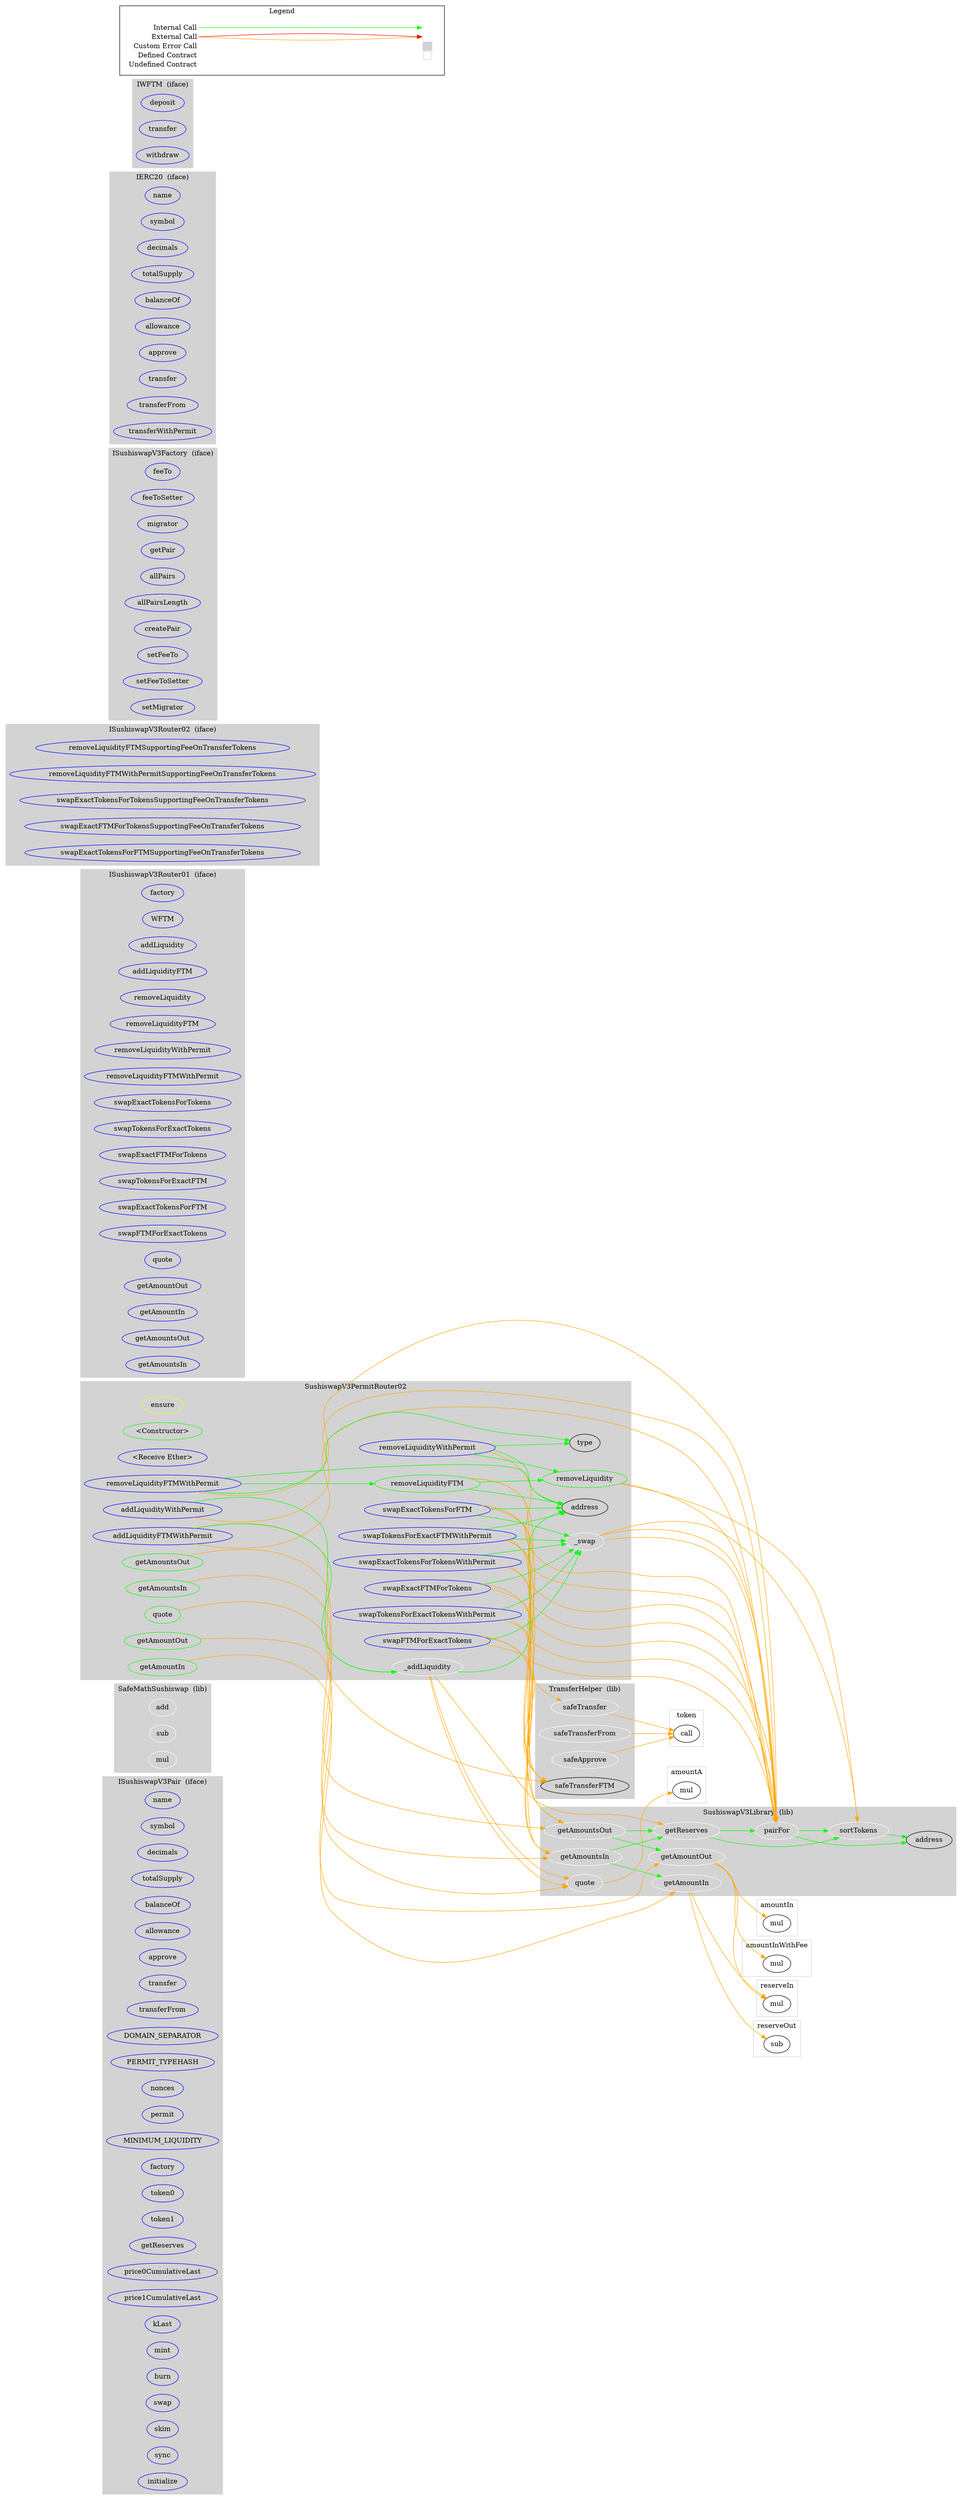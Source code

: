 digraph G {
  graph [ ratio = "auto", page = "100", compound =true ];
subgraph "clusterISushiswapV3Pair" {
  graph [ label = "ISushiswapV3Pair  (iface)", color = "lightgray", style = "filled", bgcolor = "lightgray" ];
  "ISushiswapV3Pair.name" [ label = "name", color = "blue" ];
  "ISushiswapV3Pair.symbol" [ label = "symbol", color = "blue" ];
  "ISushiswapV3Pair.decimals" [ label = "decimals", color = "blue" ];
  "ISushiswapV3Pair.totalSupply" [ label = "totalSupply", color = "blue" ];
  "ISushiswapV3Pair.balanceOf" [ label = "balanceOf", color = "blue" ];
  "ISushiswapV3Pair.allowance" [ label = "allowance", color = "blue" ];
  "ISushiswapV3Pair.approve" [ label = "approve", color = "blue" ];
  "ISushiswapV3Pair.transfer" [ label = "transfer", color = "blue" ];
  "ISushiswapV3Pair.transferFrom" [ label = "transferFrom", color = "blue" ];
  "ISushiswapV3Pair.DOMAIN_SEPARATOR" [ label = "DOMAIN_SEPARATOR", color = "blue" ];
  "ISushiswapV3Pair.PERMIT_TYPEHASH" [ label = "PERMIT_TYPEHASH", color = "blue" ];
  "ISushiswapV3Pair.nonces" [ label = "nonces", color = "blue" ];
  "ISushiswapV3Pair.permit" [ label = "permit", color = "blue" ];
  "ISushiswapV3Pair.MINIMUM_LIQUIDITY" [ label = "MINIMUM_LIQUIDITY", color = "blue" ];
  "ISushiswapV3Pair.factory" [ label = "factory", color = "blue" ];
  "ISushiswapV3Pair.token0" [ label = "token0", color = "blue" ];
  "ISushiswapV3Pair.token1" [ label = "token1", color = "blue" ];
  "ISushiswapV3Pair.getReserves" [ label = "getReserves", color = "blue" ];
  "ISushiswapV3Pair.price0CumulativeLast" [ label = "price0CumulativeLast", color = "blue" ];
  "ISushiswapV3Pair.price1CumulativeLast" [ label = "price1CumulativeLast", color = "blue" ];
  "ISushiswapV3Pair.kLast" [ label = "kLast", color = "blue" ];
  "ISushiswapV3Pair.mint" [ label = "mint", color = "blue" ];
  "ISushiswapV3Pair.burn" [ label = "burn", color = "blue" ];
  "ISushiswapV3Pair.swap" [ label = "swap", color = "blue" ];
  "ISushiswapV3Pair.skim" [ label = "skim", color = "blue" ];
  "ISushiswapV3Pair.sync" [ label = "sync", color = "blue" ];
  "ISushiswapV3Pair.initialize" [ label = "initialize", color = "blue" ];
}

subgraph "clusterSafeMathSushiswap" {
  graph [ label = "SafeMathSushiswap  (lib)", color = "lightgray", style = "filled", bgcolor = "lightgray" ];
  "SafeMathSushiswap.add" [ label = "add", color = "white" ];
  "SafeMathSushiswap.sub" [ label = "sub", color = "white" ];
  "SafeMathSushiswap.mul" [ label = "mul", color = "white" ];
}

subgraph "clusterSushiswapV3Library" {
  graph [ label = "SushiswapV3Library  (lib)", color = "lightgray", style = "filled", bgcolor = "lightgray" ];
  "SushiswapV3Library.sortTokens" [ label = "sortTokens", color = "white" ];
  "SushiswapV3Library.pairFor" [ label = "pairFor", color = "white" ];
  "SushiswapV3Library.getReserves" [ label = "getReserves", color = "white" ];
  "SushiswapV3Library.quote" [ label = "quote", color = "white" ];
  "SushiswapV3Library.getAmountOut" [ label = "getAmountOut", color = "white" ];
  "SushiswapV3Library.getAmountIn" [ label = "getAmountIn", color = "white" ];
  "SushiswapV3Library.getAmountsOut" [ label = "getAmountsOut", color = "white" ];
  "SushiswapV3Library.getAmountsIn" [ label = "getAmountsIn", color = "white" ];
  "SushiswapV3Library.address" [ label = "address" ];
}

subgraph "clusterTransferHelper" {
  graph [ label = "TransferHelper  (lib)", color = "lightgray", style = "filled", bgcolor = "lightgray" ];
  "TransferHelper.safeApprove" [ label = "safeApprove", color = "white" ];
  "TransferHelper.safeTransfer" [ label = "safeTransfer", color = "white" ];
  "TransferHelper.safeTransferFrom" [ label = "safeTransferFrom", color = "white" ];
  "TransferHelper.safeTransferFTM" [ label = "safeTransferFTM" ];
}

subgraph "clusterISushiswapV3Router01" {
  graph [ label = "ISushiswapV3Router01  (iface)", color = "lightgray", style = "filled", bgcolor = "lightgray" ];
  "ISushiswapV3Router01.factory" [ label = "factory", color = "blue" ];
  "ISushiswapV3Router01.WFTM" [ label = "WFTM", color = "blue" ];
  "ISushiswapV3Router01.addLiquidity" [ label = "addLiquidity", color = "blue" ];
  "ISushiswapV3Router01.addLiquidityFTM" [ label = "addLiquidityFTM", color = "blue" ];
  "ISushiswapV3Router01.removeLiquidity" [ label = "removeLiquidity", color = "blue" ];
  "ISushiswapV3Router01.removeLiquidityFTM" [ label = "removeLiquidityFTM", color = "blue" ];
  "ISushiswapV3Router01.removeLiquidityWithPermit" [ label = "removeLiquidityWithPermit", color = "blue" ];
  "ISushiswapV3Router01.removeLiquidityFTMWithPermit" [ label = "removeLiquidityFTMWithPermit", color = "blue" ];
  "ISushiswapV3Router01.swapExactTokensForTokens" [ label = "swapExactTokensForTokens", color = "blue" ];
  "ISushiswapV3Router01.swapTokensForExactTokens" [ label = "swapTokensForExactTokens", color = "blue" ];
  "ISushiswapV3Router01.swapExactFTMForTokens" [ label = "swapExactFTMForTokens", color = "blue" ];
  "ISushiswapV3Router01.swapTokensForExactFTM" [ label = "swapTokensForExactFTM", color = "blue" ];
  "ISushiswapV3Router01.swapExactTokensForFTM" [ label = "swapExactTokensForFTM", color = "blue" ];
  "ISushiswapV3Router01.swapFTMForExactTokens" [ label = "swapFTMForExactTokens", color = "blue" ];
  "ISushiswapV3Router01.quote" [ label = "quote", color = "blue" ];
  "ISushiswapV3Router01.getAmountOut" [ label = "getAmountOut", color = "blue" ];
  "ISushiswapV3Router01.getAmountIn" [ label = "getAmountIn", color = "blue" ];
  "ISushiswapV3Router01.getAmountsOut" [ label = "getAmountsOut", color = "blue" ];
  "ISushiswapV3Router01.getAmountsIn" [ label = "getAmountsIn", color = "blue" ];
}

subgraph "clusterISushiswapV3Router02" {
  graph [ label = "ISushiswapV3Router02  (iface)", color = "lightgray", style = "filled", bgcolor = "lightgray" ];
  "ISushiswapV3Router02.removeLiquidityFTMSupportingFeeOnTransferTokens" [ label = "removeLiquidityFTMSupportingFeeOnTransferTokens", color = "blue" ];
  "ISushiswapV3Router02.removeLiquidityFTMWithPermitSupportingFeeOnTransferTokens" [ label = "removeLiquidityFTMWithPermitSupportingFeeOnTransferTokens", color = "blue" ];
  "ISushiswapV3Router02.swapExactTokensForTokensSupportingFeeOnTransferTokens" [ label = "swapExactTokensForTokensSupportingFeeOnTransferTokens", color = "blue" ];
  "ISushiswapV3Router02.swapExactFTMForTokensSupportingFeeOnTransferTokens" [ label = "swapExactFTMForTokensSupportingFeeOnTransferTokens", color = "blue" ];
  "ISushiswapV3Router02.swapExactTokensForFTMSupportingFeeOnTransferTokens" [ label = "swapExactTokensForFTMSupportingFeeOnTransferTokens", color = "blue" ];
}

subgraph "clusterISushiswapV3Factory" {
  graph [ label = "ISushiswapV3Factory  (iface)", color = "lightgray", style = "filled", bgcolor = "lightgray" ];
  "ISushiswapV3Factory.feeTo" [ label = "feeTo", color = "blue" ];
  "ISushiswapV3Factory.feeToSetter" [ label = "feeToSetter", color = "blue" ];
  "ISushiswapV3Factory.migrator" [ label = "migrator", color = "blue" ];
  "ISushiswapV3Factory.getPair" [ label = "getPair", color = "blue" ];
  "ISushiswapV3Factory.allPairs" [ label = "allPairs", color = "blue" ];
  "ISushiswapV3Factory.allPairsLength" [ label = "allPairsLength", color = "blue" ];
  "ISushiswapV3Factory.createPair" [ label = "createPair", color = "blue" ];
  "ISushiswapV3Factory.setFeeTo" [ label = "setFeeTo", color = "blue" ];
  "ISushiswapV3Factory.setFeeToSetter" [ label = "setFeeToSetter", color = "blue" ];
  "ISushiswapV3Factory.setMigrator" [ label = "setMigrator", color = "blue" ];
}

subgraph "clusterIERC20" {
  graph [ label = "IERC20  (iface)", color = "lightgray", style = "filled", bgcolor = "lightgray" ];
  "IERC20.name" [ label = "name", color = "blue" ];
  "IERC20.symbol" [ label = "symbol", color = "blue" ];
  "IERC20.decimals" [ label = "decimals", color = "blue" ];
  "IERC20.totalSupply" [ label = "totalSupply", color = "blue" ];
  "IERC20.balanceOf" [ label = "balanceOf", color = "blue" ];
  "IERC20.allowance" [ label = "allowance", color = "blue" ];
  "IERC20.approve" [ label = "approve", color = "blue" ];
  "IERC20.transfer" [ label = "transfer", color = "blue" ];
  "IERC20.transferFrom" [ label = "transferFrom", color = "blue" ];
  "IERC20.transferWithPermit" [ label = "transferWithPermit", color = "blue" ];
}

subgraph "clusterIWFTM" {
  graph [ label = "IWFTM  (iface)", color = "lightgray", style = "filled", bgcolor = "lightgray" ];
  "IWFTM.deposit" [ label = "deposit", color = "blue" ];
  "IWFTM.transfer" [ label = "transfer", color = "blue" ];
  "IWFTM.withdraw" [ label = "withdraw", color = "blue" ];
}

subgraph "clusterSushiswapV3PermitRouter02" {
  graph [ label = "SushiswapV3PermitRouter02", color = "lightgray", style = "filled", bgcolor = "lightgray" ];
  "SushiswapV3PermitRouter02.ensure" [ label = "ensure", color = "yellow" ];
  "SushiswapV3PermitRouter02.<Constructor>" [ label = "<Constructor>", color = "green" ];
  "SushiswapV3PermitRouter02.<Receive Ether>" [ label = "<Receive Ether>", color = "blue" ];
  "SushiswapV3PermitRouter02._addLiquidity" [ label = "_addLiquidity", color = "white" ];
  "SushiswapV3PermitRouter02.addLiquidityWithPermit" [ label = "addLiquidityWithPermit", color = "blue" ];
  "SushiswapV3PermitRouter02.addLiquidityFTMWithPermit" [ label = "addLiquidityFTMWithPermit", color = "blue" ];
  "SushiswapV3PermitRouter02.removeLiquidity" [ label = "removeLiquidity", color = "green" ];
  "SushiswapV3PermitRouter02.removeLiquidityFTM" [ label = "removeLiquidityFTM", color = "green" ];
  "SushiswapV3PermitRouter02.removeLiquidityWithPermit" [ label = "removeLiquidityWithPermit", color = "blue" ];
  "SushiswapV3PermitRouter02.removeLiquidityFTMWithPermit" [ label = "removeLiquidityFTMWithPermit", color = "blue" ];
  "SushiswapV3PermitRouter02._swap" [ label = "_swap", color = "white" ];
  "SushiswapV3PermitRouter02.swapExactTokensForTokensWithPermit" [ label = "swapExactTokensForTokensWithPermit", color = "blue" ];
  "SushiswapV3PermitRouter02.swapTokensForExactTokensWithPermit" [ label = "swapTokensForExactTokensWithPermit", color = "blue" ];
  "SushiswapV3PermitRouter02.swapExactFTMForTokens" [ label = "swapExactFTMForTokens", color = "blue" ];
  "SushiswapV3PermitRouter02.swapTokensForExactFTMWithPermit" [ label = "swapTokensForExactFTMWithPermit", color = "blue" ];
  "SushiswapV3PermitRouter02.swapExactTokensForFTM" [ label = "swapExactTokensForFTM", color = "blue" ];
  "SushiswapV3PermitRouter02.swapFTMForExactTokens" [ label = "swapFTMForExactTokens", color = "blue" ];
  "SushiswapV3PermitRouter02.quote" [ label = "quote", color = "green" ];
  "SushiswapV3PermitRouter02.getAmountOut" [ label = "getAmountOut", color = "green" ];
  "SushiswapV3PermitRouter02.getAmountIn" [ label = "getAmountIn", color = "green" ];
  "SushiswapV3PermitRouter02.getAmountsOut" [ label = "getAmountsOut", color = "green" ];
  "SushiswapV3PermitRouter02.getAmountsIn" [ label = "getAmountsIn", color = "green" ];
  "SushiswapV3PermitRouter02.address" [ label = "address" ];
  "SushiswapV3PermitRouter02.type" [ label = "type" ];
}

subgraph "clusteramountA" {
  graph [ label = "amountA", color = "lightgray" ];
  "amountA.mul" [ label = "mul" ];
}

subgraph "clusteramountIn" {
  graph [ label = "amountIn", color = "lightgray" ];
  "amountIn.mul" [ label = "mul" ];
}

subgraph "clusteramountInWithFee" {
  graph [ label = "amountInWithFee", color = "lightgray" ];
  "amountInWithFee.mul" [ label = "mul" ];
}

subgraph "clusterreserveIn" {
  graph [ label = "reserveIn", color = "lightgray" ];
  "reserveIn.mul" [ label = "mul" ];
}

subgraph "clusterreserveOut" {
  graph [ label = "reserveOut", color = "lightgray" ];
  "reserveOut.sub" [ label = "sub" ];
}

subgraph "clustertoken" {
  graph [ label = "token", color = "lightgray" ];
  "token.call" [ label = "call" ];
}

  "SushiswapV3Library.sortTokens";
  "SushiswapV3Library.address";
  "SushiswapV3Library.pairFor";
  "SushiswapV3Library.getReserves";
  "SushiswapV3Library.quote";
  "amountA.mul";
  "SushiswapV3Library.getAmountOut";
  "amountIn.mul";
  "amountInWithFee.mul";
  "reserveIn.mul";
  "SushiswapV3Library.getAmountIn";
  "reserveOut.sub";
  "SushiswapV3Library.getAmountsOut";
  "SushiswapV3Library.getAmountsIn";
  "TransferHelper.safeApprove";
  "token.call";
  "TransferHelper.safeTransfer";
  "TransferHelper.safeTransferFrom";
  "SushiswapV3PermitRouter02._addLiquidity";
  "SushiswapV3PermitRouter02.address";
  "SushiswapV3PermitRouter02.addLiquidityWithPermit";
  "SushiswapV3PermitRouter02.addLiquidityFTMWithPermit";
  "TransferHelper.safeTransferFTM";
  "SushiswapV3PermitRouter02.removeLiquidity";
  "SushiswapV3PermitRouter02.removeLiquidityFTM";
  "SushiswapV3PermitRouter02.removeLiquidityWithPermit";
  "SushiswapV3PermitRouter02.type";
  "SushiswapV3PermitRouter02.removeLiquidityFTMWithPermit";
  "SushiswapV3PermitRouter02._swap";
  "SushiswapV3PermitRouter02.swapExactTokensForTokensWithPermit";
  "SushiswapV3PermitRouter02.swapTokensForExactTokensWithPermit";
  "SushiswapV3PermitRouter02.swapExactFTMForTokens";
  "SushiswapV3PermitRouter02.swapTokensForExactFTMWithPermit";
  "SushiswapV3PermitRouter02.swapExactTokensForFTM";
  "SushiswapV3PermitRouter02.swapFTMForExactTokens";
  "SushiswapV3PermitRouter02.quote";
  "SushiswapV3PermitRouter02.getAmountOut";
  "SushiswapV3PermitRouter02.getAmountIn";
  "SushiswapV3PermitRouter02.getAmountsOut";
  "SushiswapV3PermitRouter02.getAmountsIn";
  "SushiswapV3Library.sortTokens" -> "SushiswapV3Library.address" [ color = "green" ];
  "SushiswapV3Library.pairFor" -> "SushiswapV3Library.sortTokens" [ color = "green" ];
  "SushiswapV3Library.pairFor" -> "SushiswapV3Library.address" [ color = "green" ];
  "SushiswapV3Library.getReserves" -> "SushiswapV3Library.sortTokens" [ color = "green" ];
  "SushiswapV3Library.getReserves" -> "SushiswapV3Library.pairFor" [ color = "green" ];
  "SushiswapV3Library.quote" -> "amountA.mul" [ color = "orange" ];
  "SushiswapV3Library.getAmountOut" -> "amountIn.mul" [ color = "orange" ];
  "SushiswapV3Library.getAmountOut" -> "amountInWithFee.mul" [ color = "orange" ];
  "SushiswapV3Library.getAmountOut" -> "reserveIn.mul" [ color = "orange" ];
  "SushiswapV3Library.getAmountIn" -> "reserveIn.mul" [ color = "orange" ];
  "SushiswapV3Library.getAmountIn" -> "reserveOut.sub" [ color = "orange" ];
  "SushiswapV3Library.getAmountsOut" -> "SushiswapV3Library.getReserves" [ color = "green" ];
  "SushiswapV3Library.getAmountsOut" -> "SushiswapV3Library.getAmountOut" [ color = "green" ];
  "SushiswapV3Library.getAmountsIn" -> "SushiswapV3Library.getReserves" [ color = "green" ];
  "SushiswapV3Library.getAmountsIn" -> "SushiswapV3Library.getAmountIn" [ color = "green" ];
  "TransferHelper.safeApprove" -> "token.call" [ color = "orange" ];
  "TransferHelper.safeTransfer" -> "token.call" [ color = "orange" ];
  "TransferHelper.safeTransferFrom" -> "token.call" [ color = "orange" ];
  "SushiswapV3PermitRouter02._addLiquidity" -> "SushiswapV3PermitRouter02.address" [ color = "green" ];
  "SushiswapV3PermitRouter02._addLiquidity" -> "SushiswapV3Library.getReserves" [ color = "orange" ];
  "SushiswapV3PermitRouter02._addLiquidity" -> "SushiswapV3Library.quote" [ color = "orange" ];
  "SushiswapV3PermitRouter02._addLiquidity" -> "SushiswapV3Library.quote" [ color = "orange" ];
  "SushiswapV3PermitRouter02.addLiquidityWithPermit" -> "SushiswapV3PermitRouter02._addLiquidity" [ color = "green" ];
  "SushiswapV3PermitRouter02.addLiquidityWithPermit" -> "SushiswapV3Library.pairFor" [ color = "orange" ];
  "SushiswapV3PermitRouter02.addLiquidityFTMWithPermit" -> "SushiswapV3PermitRouter02._addLiquidity" [ color = "green" ];
  "SushiswapV3PermitRouter02.addLiquidityFTMWithPermit" -> "SushiswapV3Library.pairFor" [ color = "orange" ];
  "SushiswapV3PermitRouter02.addLiquidityFTMWithPermit" -> "TransferHelper.safeTransferFTM" [ color = "orange" ];
  "SushiswapV3PermitRouter02.removeLiquidity" -> "SushiswapV3Library.pairFor" [ color = "orange" ];
  "SushiswapV3PermitRouter02.removeLiquidity" -> "SushiswapV3Library.sortTokens" [ color = "orange" ];
  "SushiswapV3PermitRouter02.removeLiquidityFTM" -> "SushiswapV3PermitRouter02.removeLiquidity" [ color = "green" ];
  "SushiswapV3PermitRouter02.removeLiquidityFTM" -> "SushiswapV3PermitRouter02.address" [ color = "green" ];
  "SushiswapV3PermitRouter02.removeLiquidityFTM" -> "TransferHelper.safeTransfer" [ color = "orange" ];
  "SushiswapV3PermitRouter02.removeLiquidityFTM" -> "TransferHelper.safeTransferFTM" [ color = "orange" ];
  "SushiswapV3PermitRouter02.removeLiquidityWithPermit" -> "SushiswapV3Library.pairFor" [ color = "orange" ];
  "SushiswapV3PermitRouter02.removeLiquidityWithPermit" -> "SushiswapV3PermitRouter02.type" [ color = "green" ];
  "SushiswapV3PermitRouter02.removeLiquidityWithPermit" -> "SushiswapV3PermitRouter02.address" [ color = "green" ];
  "SushiswapV3PermitRouter02.removeLiquidityWithPermit" -> "SushiswapV3PermitRouter02.removeLiquidity" [ color = "green" ];
  "SushiswapV3PermitRouter02.removeLiquidityFTMWithPermit" -> "SushiswapV3Library.pairFor" [ color = "orange" ];
  "SushiswapV3PermitRouter02.removeLiquidityFTMWithPermit" -> "SushiswapV3PermitRouter02.type" [ color = "green" ];
  "SushiswapV3PermitRouter02.removeLiquidityFTMWithPermit" -> "SushiswapV3PermitRouter02.address" [ color = "green" ];
  "SushiswapV3PermitRouter02.removeLiquidityFTMWithPermit" -> "SushiswapV3PermitRouter02.removeLiquidityFTM" [ color = "green" ];
  "SushiswapV3PermitRouter02._swap" -> "SushiswapV3Library.sortTokens" [ color = "orange" ];
  "SushiswapV3PermitRouter02._swap" -> "SushiswapV3Library.pairFor" [ color = "orange" ];
  "SushiswapV3PermitRouter02._swap" -> "SushiswapV3Library.pairFor" [ color = "orange" ];
  "SushiswapV3PermitRouter02.swapExactTokensForTokensWithPermit" -> "SushiswapV3Library.getAmountsOut" [ color = "orange" ];
  "SushiswapV3PermitRouter02.swapExactTokensForTokensWithPermit" -> "SushiswapV3Library.pairFor" [ color = "orange" ];
  "SushiswapV3PermitRouter02.swapExactTokensForTokensWithPermit" -> "SushiswapV3PermitRouter02._swap" [ color = "green" ];
  "SushiswapV3PermitRouter02.swapTokensForExactTokensWithPermit" -> "SushiswapV3Library.getAmountsIn" [ color = "orange" ];
  "SushiswapV3PermitRouter02.swapTokensForExactTokensWithPermit" -> "SushiswapV3Library.pairFor" [ color = "orange" ];
  "SushiswapV3PermitRouter02.swapTokensForExactTokensWithPermit" -> "SushiswapV3PermitRouter02._swap" [ color = "green" ];
  "SushiswapV3PermitRouter02.swapExactFTMForTokens" -> "SushiswapV3Library.getAmountsOut" [ color = "orange" ];
  "SushiswapV3PermitRouter02.swapExactFTMForTokens" -> "SushiswapV3Library.pairFor" [ color = "orange" ];
  "SushiswapV3PermitRouter02.swapExactFTMForTokens" -> "SushiswapV3PermitRouter02._swap" [ color = "green" ];
  "SushiswapV3PermitRouter02.swapTokensForExactFTMWithPermit" -> "SushiswapV3Library.getAmountsIn" [ color = "orange" ];
  "SushiswapV3PermitRouter02.swapTokensForExactFTMWithPermit" -> "SushiswapV3Library.pairFor" [ color = "orange" ];
  "SushiswapV3PermitRouter02.swapTokensForExactFTMWithPermit" -> "SushiswapV3PermitRouter02._swap" [ color = "green" ];
  "SushiswapV3PermitRouter02.swapTokensForExactFTMWithPermit" -> "SushiswapV3PermitRouter02.address" [ color = "green" ];
  "SushiswapV3PermitRouter02.swapTokensForExactFTMWithPermit" -> "TransferHelper.safeTransferFTM" [ color = "orange" ];
  "SushiswapV3PermitRouter02.swapExactTokensForFTM" -> "SushiswapV3Library.getAmountsOut" [ color = "orange" ];
  "SushiswapV3PermitRouter02.swapExactTokensForFTM" -> "SushiswapV3Library.pairFor" [ color = "orange" ];
  "SushiswapV3PermitRouter02.swapExactTokensForFTM" -> "SushiswapV3PermitRouter02._swap" [ color = "green" ];
  "SushiswapV3PermitRouter02.swapExactTokensForFTM" -> "SushiswapV3PermitRouter02.address" [ color = "green" ];
  "SushiswapV3PermitRouter02.swapExactTokensForFTM" -> "TransferHelper.safeTransferFTM" [ color = "orange" ];
  "SushiswapV3PermitRouter02.swapFTMForExactTokens" -> "SushiswapV3Library.getAmountsIn" [ color = "orange" ];
  "SushiswapV3PermitRouter02.swapFTMForExactTokens" -> "SushiswapV3Library.pairFor" [ color = "orange" ];
  "SushiswapV3PermitRouter02.swapFTMForExactTokens" -> "SushiswapV3PermitRouter02._swap" [ color = "green" ];
  "SushiswapV3PermitRouter02.swapFTMForExactTokens" -> "TransferHelper.safeTransferFTM" [ color = "orange" ];
  "SushiswapV3PermitRouter02.quote" -> "SushiswapV3Library.quote" [ color = "orange" ];
  "SushiswapV3PermitRouter02.getAmountOut" -> "SushiswapV3Library.getAmountOut" [ color = "orange" ];
  "SushiswapV3PermitRouter02.getAmountIn" -> "SushiswapV3Library.getAmountIn" [ color = "orange" ];
  "SushiswapV3PermitRouter02.getAmountsOut" -> "SushiswapV3Library.getAmountsOut" [ color = "orange" ];
  "SushiswapV3PermitRouter02.getAmountsIn" -> "SushiswapV3Library.getAmountsIn" [ color = "orange" ];


rankdir=LR
node [shape=plaintext]
subgraph cluster_01 { 
label = "Legend";
key [label=<<table border="0" cellpadding="2" cellspacing="0" cellborder="0">
  <tr><td align="right" port="i1">Internal Call</td></tr>
  <tr><td align="right" port="i2">External Call</td></tr>
  <tr><td align="right" port="i2">Custom Error Call</td></tr>
  <tr><td align="right" port="i3">Defined Contract</td></tr>
  <tr><td align="right" port="i4">Undefined Contract</td></tr>
  </table>>]
key2 [label=<<table border="0" cellpadding="2" cellspacing="0" cellborder="0">
  <tr><td port="i1">&nbsp;&nbsp;&nbsp;</td></tr>
  <tr><td port="i2">&nbsp;&nbsp;&nbsp;</td></tr>
  <tr><td port="i3" bgcolor="lightgray">&nbsp;&nbsp;&nbsp;</td></tr>
  <tr><td port="i4">
    <table border="1" cellborder="0" cellspacing="0" cellpadding="7" color="lightgray">
      <tr>
       <td></td>
      </tr>
     </table>
  </td></tr>
  </table>>]
key:i1:e -> key2:i1:w [color="green"]
key:i2:e -> key2:i2:w [color="orange"]
key:i2:e -> key2:i2:w [color="red"]
}
}

